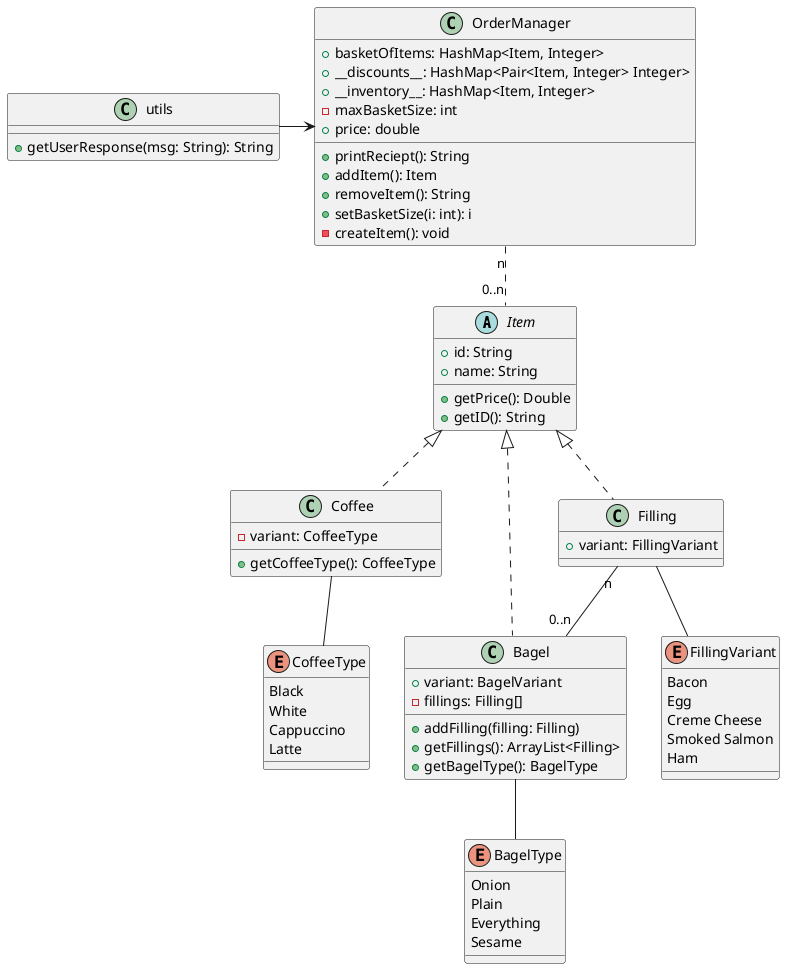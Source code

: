 @startuml
Abstract class Item{
    + id: String
    + name: String
    + getPrice(): Double
    + getID(): String
}

class Bagel implements Item{
    + variant: BagelVariant
    - fillings: Filling[]
    + addFilling(filling: Filling)
    ' display cost of filling before adding
    ' should confirm with customer before adding filling
    + getFillings(): ArrayList<Filling>
    + getBagelType(): BagelType
}

enum BagelType{
    Onion
    Plain
    Everything
    Sesame
}
Bagel -- BagelType


class Coffee implements Item{
    - variant: CoffeeType
    + getCoffeeType(): CoffeeType
}
enum CoffeeType {
    Black
    White
    Cappuccino
    Latte
}

Coffee -- CoffeeType

class Filling implements Item{
    + variant: FillingVariant
}
enum FillingVariant {
    Bacon
    Egg
    Creme Cheese
    Smoked Salmon
    Ham
}

Filling -- FillingVariant
Filling "n" -- "0..n" Bagel

class OrderManager {
    + basketOfItems: HashMap<Item, Integer>
    + __discounts__: HashMap<Pair<Item, Integer> Integer>
    ' HashMap<Item, Quantity of Items> new Price>
    + __inventory__: HashMap<Item, Integer>
    - maxBasketSize: int
    + price: double
    + printReciept(): String
        ' should print discount
    + addItem(): Item
    'addBagel should give user feedback when adding to full basket
    'should confirm with customer before adding to basket
    + removeItem(): String
    'should give user feedback when attempting to remove an item that doesn't exist.
    + setBasketSize(i: int): i
    - createItem(): void

}

OrderManager "n" .. "0..n" Item

class utils {
    + getUserResponse(msg: String): String
}

utils -> OrderManager



@enduml